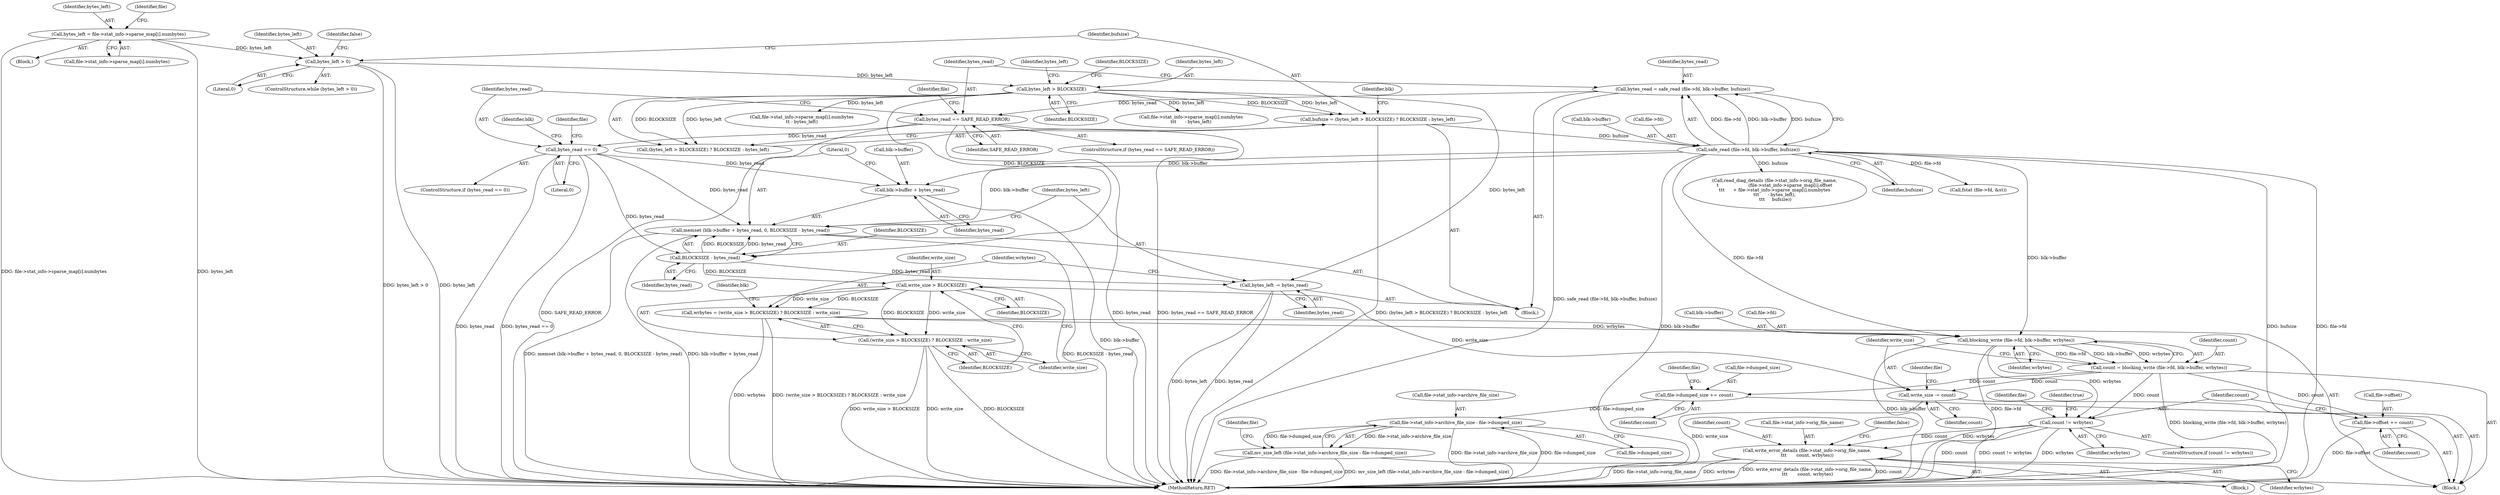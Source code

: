digraph "0_savannah_c15c42ccd1e2377945fd0414eca1a49294bff454@API" {
"1000151" [label="(Call,bytes_read = safe_read (file->fd, blk->buffer, bufsize))"];
"1000153" [label="(Call,safe_read (file->fd, blk->buffer, bufsize))"];
"1000139" [label="(Call,bufsize = (bytes_left > BLOCKSIZE) ? BLOCKSIZE : bytes_left)"];
"1000142" [label="(Call,bytes_left > BLOCKSIZE)"];
"1000134" [label="(Call,bytes_left > 0)"];
"1000107" [label="(Call,bytes_left = file->stat_info->sparse_map[i].numbytes)"];
"1000162" [label="(Call,bytes_read == SAFE_READ_ERROR)"];
"1000198" [label="(Call,bytes_read == 0)"];
"1000287" [label="(Call,memset (blk->buffer + bytes_read, 0, BLOCKSIZE - bytes_read))"];
"1000288" [label="(Call,blk->buffer + bytes_read)"];
"1000294" [label="(Call,BLOCKSIZE - bytes_read)"];
"1000297" [label="(Call,bytes_left -= bytes_read)"];
"1000306" [label="(Call,write_size > BLOCKSIZE)"];
"1000303" [label="(Call,wrbytes = (write_size > BLOCKSIZE) ? BLOCKSIZE : write_size)"];
"1000332" [label="(Call,blocking_write (file->fd, blk->buffer, wrbytes))"];
"1000330" [label="(Call,count = blocking_write (file->fd, blk->buffer, wrbytes))"];
"1000340" [label="(Call,write_size -= count)"];
"1000343" [label="(Call,file->dumped_size += count)"];
"1000349" [label="(Call,file->stat_info->archive_file_size - file->dumped_size)"];
"1000348" [label="(Call,mv_size_left (file->stat_info->archive_file_size - file->dumped_size))"];
"1000358" [label="(Call,file->offset += count)"];
"1000364" [label="(Call,count != wrbytes)"];
"1000368" [label="(Call,write_error_details (file->stat_info->orig_file_name,\n\t\t\t       count, wrbytes))"];
"1000305" [label="(Call,(write_size > BLOCKSIZE) ? BLOCKSIZE : write_size)"];
"1000342" [label="(Identifier,count)"];
"1000309" [label="(Identifier,BLOCKSIZE)"];
"1000375" [label="(Identifier,wrbytes)"];
"1000107" [label="(Call,bytes_left = file->stat_info->sparse_map[i].numbytes)"];
"1000290" [label="(Identifier,blk)"];
"1000299" [label="(Identifier,bytes_read)"];
"1000360" [label="(Identifier,file)"];
"1000340" [label="(Call,write_size -= count)"];
"1000109" [label="(Call,file->stat_info->sparse_map[i].numbytes)"];
"1000108" [label="(Identifier,bytes_left)"];
"1000382" [label="(Identifier,false)"];
"1000166" [label="(Call,read_diag_details (file->stat_info->orig_file_name,\n\t                     (file->stat_info->sparse_map[i].offset\n\t\t\t      + file->stat_info->sparse_map[i].numbytes\n\t\t\t      - bytes_left),\n \t\t\t     bufsize))"];
"1000292" [label="(Identifier,bytes_read)"];
"1000371" [label="(Identifier,file)"];
"1000362" [label="(Identifier,count)"];
"1000144" [label="(Identifier,BLOCKSIZE)"];
"1000347" [label="(Identifier,count)"];
"1000152" [label="(Identifier,bytes_read)"];
"1000293" [label="(Literal,0)"];
"1000300" [label="(Block,)"];
"1000358" [label="(Call,file->offset += count)"];
"1000288" [label="(Call,blk->buffer + bytes_read)"];
"1000305" [label="(Call,(write_size > BLOCKSIZE) ? BLOCKSIZE : write_size)"];
"1000330" [label="(Call,count = blocking_write (file->fd, blk->buffer, wrbytes))"];
"1000307" [label="(Identifier,write_size)"];
"1000200" [label="(Literal,0)"];
"1000134" [label="(Call,bytes_left > 0)"];
"1000359" [label="(Call,file->offset)"];
"1000310" [label="(Identifier,write_size)"];
"1000287" [label="(Call,memset (blk->buffer + bytes_read, 0, BLOCKSIZE - bytes_read))"];
"1000343" [label="(Call,file->dumped_size += count)"];
"1000336" [label="(Call,blk->buffer)"];
"1000146" [label="(Identifier,bytes_left)"];
"1000182" [label="(Call,file->stat_info->sparse_map[i].numbytes\n\t\t\t      - bytes_left)"];
"1000295" [label="(Identifier,BLOCKSIZE)"];
"1000349" [label="(Call,file->stat_info->archive_file_size - file->dumped_size)"];
"1000308" [label="(Identifier,BLOCKSIZE)"];
"1000121" [label="(Identifier,file)"];
"1000332" [label="(Call,blocking_write (file->fd, blk->buffer, wrbytes))"];
"1000209" [label="(Identifier,file)"];
"1000313" [label="(Identifier,blk)"];
"1000145" [label="(Identifier,BLOCKSIZE)"];
"1000169" [label="(Identifier,file)"];
"1000369" [label="(Call,file->stat_info->orig_file_name)"];
"1000348" [label="(Call,mv_size_left (file->stat_info->archive_file_size - file->dumped_size))"];
"1000142" [label="(Call,bytes_left > BLOCKSIZE)"];
"1000135" [label="(Identifier,bytes_left)"];
"1000248" [label="(Call,file->stat_info->sparse_map[i].numbytes\n\t\t - bytes_left)"];
"1000141" [label="(Call,(bytes_left > BLOCKSIZE) ? BLOCKSIZE : bytes_left)"];
"1000199" [label="(Identifier,bytes_read)"];
"1000366" [label="(Identifier,wrbytes)"];
"1000143" [label="(Identifier,bytes_left)"];
"1000350" [label="(Call,file->stat_info->archive_file_size)"];
"1000344" [label="(Call,file->dumped_size)"];
"1000355" [label="(Call,file->dumped_size)"];
"1000163" [label="(Identifier,bytes_read)"];
"1000379" [label="(Identifier,true)"];
"1000149" [label="(Identifier,blk)"];
"1000341" [label="(Identifier,write_size)"];
"1000367" [label="(Block,)"];
"1000339" [label="(Identifier,wrbytes)"];
"1000333" [label="(Call,file->fd)"];
"1000368" [label="(Call,write_error_details (file->stat_info->orig_file_name,\n\t\t\t       count, wrbytes))"];
"1000157" [label="(Call,blk->buffer)"];
"1000507" [label="(MethodReturn,RET)"];
"1000139" [label="(Call,bufsize = (bytes_left > BLOCKSIZE) ? BLOCKSIZE : bytes_left)"];
"1000297" [label="(Call,bytes_left -= bytes_read)"];
"1000294" [label="(Call,BLOCKSIZE - bytes_read)"];
"1000377" [label="(Identifier,false)"];
"1000153" [label="(Call,safe_read (file->fd, blk->buffer, bufsize))"];
"1000298" [label="(Identifier,bytes_left)"];
"1000304" [label="(Identifier,wrbytes)"];
"1000140" [label="(Identifier,bufsize)"];
"1000345" [label="(Identifier,file)"];
"1000306" [label="(Call,write_size > BLOCKSIZE)"];
"1000198" [label="(Call,bytes_read == 0)"];
"1000154" [label="(Call,file->fd)"];
"1000289" [label="(Call,blk->buffer)"];
"1000104" [label="(Block,)"];
"1000364" [label="(Call,count != wrbytes)"];
"1000161" [label="(ControlStructure,if (bytes_read == SAFE_READ_ERROR))"];
"1000162" [label="(Call,bytes_read == SAFE_READ_ERROR)"];
"1000352" [label="(Identifier,file)"];
"1000303" [label="(Call,wrbytes = (write_size > BLOCKSIZE) ? BLOCKSIZE : write_size)"];
"1000363" [label="(ControlStructure,if (count != wrbytes))"];
"1000197" [label="(ControlStructure,if (bytes_read == 0))"];
"1000365" [label="(Identifier,count)"];
"1000136" [label="(Literal,0)"];
"1000164" [label="(Identifier,SAFE_READ_ERROR)"];
"1000331" [label="(Identifier,count)"];
"1000137" [label="(Block,)"];
"1000296" [label="(Identifier,bytes_read)"];
"1000374" [label="(Identifier,count)"];
"1000133" [label="(ControlStructure,while (bytes_left > 0))"];
"1000160" [label="(Identifier,bufsize)"];
"1000151" [label="(Call,bytes_read = safe_read (file->fd, blk->buffer, bufsize))"];
"1000207" [label="(Call,fstat (file->fd, &st))"];
"1000151" -> "1000137"  [label="AST: "];
"1000151" -> "1000153"  [label="CFG: "];
"1000152" -> "1000151"  [label="AST: "];
"1000153" -> "1000151"  [label="AST: "];
"1000163" -> "1000151"  [label="CFG: "];
"1000151" -> "1000507"  [label="DDG: safe_read (file->fd, blk->buffer, bufsize)"];
"1000153" -> "1000151"  [label="DDG: file->fd"];
"1000153" -> "1000151"  [label="DDG: blk->buffer"];
"1000153" -> "1000151"  [label="DDG: bufsize"];
"1000151" -> "1000162"  [label="DDG: bytes_read"];
"1000153" -> "1000160"  [label="CFG: "];
"1000154" -> "1000153"  [label="AST: "];
"1000157" -> "1000153"  [label="AST: "];
"1000160" -> "1000153"  [label="AST: "];
"1000153" -> "1000507"  [label="DDG: blk->buffer"];
"1000153" -> "1000507"  [label="DDG: bufsize"];
"1000153" -> "1000507"  [label="DDG: file->fd"];
"1000139" -> "1000153"  [label="DDG: bufsize"];
"1000153" -> "1000166"  [label="DDG: bufsize"];
"1000153" -> "1000207"  [label="DDG: file->fd"];
"1000153" -> "1000287"  [label="DDG: blk->buffer"];
"1000153" -> "1000288"  [label="DDG: blk->buffer"];
"1000153" -> "1000332"  [label="DDG: file->fd"];
"1000153" -> "1000332"  [label="DDG: blk->buffer"];
"1000139" -> "1000137"  [label="AST: "];
"1000139" -> "1000141"  [label="CFG: "];
"1000140" -> "1000139"  [label="AST: "];
"1000141" -> "1000139"  [label="AST: "];
"1000149" -> "1000139"  [label="CFG: "];
"1000139" -> "1000507"  [label="DDG: (bytes_left > BLOCKSIZE) ? BLOCKSIZE : bytes_left"];
"1000142" -> "1000139"  [label="DDG: BLOCKSIZE"];
"1000142" -> "1000139"  [label="DDG: bytes_left"];
"1000142" -> "1000141"  [label="AST: "];
"1000142" -> "1000144"  [label="CFG: "];
"1000143" -> "1000142"  [label="AST: "];
"1000144" -> "1000142"  [label="AST: "];
"1000145" -> "1000142"  [label="CFG: "];
"1000146" -> "1000142"  [label="CFG: "];
"1000134" -> "1000142"  [label="DDG: bytes_left"];
"1000142" -> "1000141"  [label="DDG: BLOCKSIZE"];
"1000142" -> "1000141"  [label="DDG: bytes_left"];
"1000142" -> "1000182"  [label="DDG: bytes_left"];
"1000142" -> "1000248"  [label="DDG: bytes_left"];
"1000142" -> "1000294"  [label="DDG: BLOCKSIZE"];
"1000142" -> "1000297"  [label="DDG: bytes_left"];
"1000134" -> "1000133"  [label="AST: "];
"1000134" -> "1000136"  [label="CFG: "];
"1000135" -> "1000134"  [label="AST: "];
"1000136" -> "1000134"  [label="AST: "];
"1000140" -> "1000134"  [label="CFG: "];
"1000382" -> "1000134"  [label="CFG: "];
"1000134" -> "1000507"  [label="DDG: bytes_left > 0"];
"1000134" -> "1000507"  [label="DDG: bytes_left"];
"1000107" -> "1000134"  [label="DDG: bytes_left"];
"1000107" -> "1000104"  [label="AST: "];
"1000107" -> "1000109"  [label="CFG: "];
"1000108" -> "1000107"  [label="AST: "];
"1000109" -> "1000107"  [label="AST: "];
"1000121" -> "1000107"  [label="CFG: "];
"1000107" -> "1000507"  [label="DDG: bytes_left"];
"1000107" -> "1000507"  [label="DDG: file->stat_info->sparse_map[i].numbytes"];
"1000162" -> "1000161"  [label="AST: "];
"1000162" -> "1000164"  [label="CFG: "];
"1000163" -> "1000162"  [label="AST: "];
"1000164" -> "1000162"  [label="AST: "];
"1000169" -> "1000162"  [label="CFG: "];
"1000199" -> "1000162"  [label="CFG: "];
"1000162" -> "1000507"  [label="DDG: SAFE_READ_ERROR"];
"1000162" -> "1000507"  [label="DDG: bytes_read"];
"1000162" -> "1000507"  [label="DDG: bytes_read == SAFE_READ_ERROR"];
"1000162" -> "1000198"  [label="DDG: bytes_read"];
"1000198" -> "1000197"  [label="AST: "];
"1000198" -> "1000200"  [label="CFG: "];
"1000199" -> "1000198"  [label="AST: "];
"1000200" -> "1000198"  [label="AST: "];
"1000209" -> "1000198"  [label="CFG: "];
"1000290" -> "1000198"  [label="CFG: "];
"1000198" -> "1000507"  [label="DDG: bytes_read"];
"1000198" -> "1000507"  [label="DDG: bytes_read == 0"];
"1000198" -> "1000287"  [label="DDG: bytes_read"];
"1000198" -> "1000288"  [label="DDG: bytes_read"];
"1000198" -> "1000294"  [label="DDG: bytes_read"];
"1000287" -> "1000137"  [label="AST: "];
"1000287" -> "1000294"  [label="CFG: "];
"1000288" -> "1000287"  [label="AST: "];
"1000293" -> "1000287"  [label="AST: "];
"1000294" -> "1000287"  [label="AST: "];
"1000298" -> "1000287"  [label="CFG: "];
"1000287" -> "1000507"  [label="DDG: BLOCKSIZE - bytes_read"];
"1000287" -> "1000507"  [label="DDG: memset (blk->buffer + bytes_read, 0, BLOCKSIZE - bytes_read)"];
"1000287" -> "1000507"  [label="DDG: blk->buffer + bytes_read"];
"1000294" -> "1000287"  [label="DDG: BLOCKSIZE"];
"1000294" -> "1000287"  [label="DDG: bytes_read"];
"1000288" -> "1000292"  [label="CFG: "];
"1000289" -> "1000288"  [label="AST: "];
"1000292" -> "1000288"  [label="AST: "];
"1000293" -> "1000288"  [label="CFG: "];
"1000288" -> "1000507"  [label="DDG: blk->buffer"];
"1000294" -> "1000296"  [label="CFG: "];
"1000295" -> "1000294"  [label="AST: "];
"1000296" -> "1000294"  [label="AST: "];
"1000294" -> "1000297"  [label="DDG: bytes_read"];
"1000294" -> "1000306"  [label="DDG: BLOCKSIZE"];
"1000297" -> "1000137"  [label="AST: "];
"1000297" -> "1000299"  [label="CFG: "];
"1000298" -> "1000297"  [label="AST: "];
"1000299" -> "1000297"  [label="AST: "];
"1000304" -> "1000297"  [label="CFG: "];
"1000297" -> "1000507"  [label="DDG: bytes_left"];
"1000297" -> "1000507"  [label="DDG: bytes_read"];
"1000306" -> "1000305"  [label="AST: "];
"1000306" -> "1000308"  [label="CFG: "];
"1000307" -> "1000306"  [label="AST: "];
"1000308" -> "1000306"  [label="AST: "];
"1000309" -> "1000306"  [label="CFG: "];
"1000310" -> "1000306"  [label="CFG: "];
"1000306" -> "1000303"  [label="DDG: BLOCKSIZE"];
"1000306" -> "1000303"  [label="DDG: write_size"];
"1000306" -> "1000305"  [label="DDG: BLOCKSIZE"];
"1000306" -> "1000305"  [label="DDG: write_size"];
"1000306" -> "1000340"  [label="DDG: write_size"];
"1000303" -> "1000300"  [label="AST: "];
"1000303" -> "1000305"  [label="CFG: "];
"1000304" -> "1000303"  [label="AST: "];
"1000305" -> "1000303"  [label="AST: "];
"1000313" -> "1000303"  [label="CFG: "];
"1000303" -> "1000507"  [label="DDG: wrbytes"];
"1000303" -> "1000507"  [label="DDG: (write_size > BLOCKSIZE) ? BLOCKSIZE : write_size"];
"1000303" -> "1000332"  [label="DDG: wrbytes"];
"1000332" -> "1000330"  [label="AST: "];
"1000332" -> "1000339"  [label="CFG: "];
"1000333" -> "1000332"  [label="AST: "];
"1000336" -> "1000332"  [label="AST: "];
"1000339" -> "1000332"  [label="AST: "];
"1000330" -> "1000332"  [label="CFG: "];
"1000332" -> "1000507"  [label="DDG: blk->buffer"];
"1000332" -> "1000507"  [label="DDG: file->fd"];
"1000332" -> "1000330"  [label="DDG: file->fd"];
"1000332" -> "1000330"  [label="DDG: blk->buffer"];
"1000332" -> "1000330"  [label="DDG: wrbytes"];
"1000332" -> "1000364"  [label="DDG: wrbytes"];
"1000330" -> "1000300"  [label="AST: "];
"1000331" -> "1000330"  [label="AST: "];
"1000341" -> "1000330"  [label="CFG: "];
"1000330" -> "1000507"  [label="DDG: blocking_write (file->fd, blk->buffer, wrbytes)"];
"1000330" -> "1000340"  [label="DDG: count"];
"1000330" -> "1000343"  [label="DDG: count"];
"1000330" -> "1000358"  [label="DDG: count"];
"1000330" -> "1000364"  [label="DDG: count"];
"1000340" -> "1000300"  [label="AST: "];
"1000340" -> "1000342"  [label="CFG: "];
"1000341" -> "1000340"  [label="AST: "];
"1000342" -> "1000340"  [label="AST: "];
"1000345" -> "1000340"  [label="CFG: "];
"1000340" -> "1000507"  [label="DDG: write_size"];
"1000343" -> "1000300"  [label="AST: "];
"1000343" -> "1000347"  [label="CFG: "];
"1000344" -> "1000343"  [label="AST: "];
"1000347" -> "1000343"  [label="AST: "];
"1000352" -> "1000343"  [label="CFG: "];
"1000343" -> "1000349"  [label="DDG: file->dumped_size"];
"1000349" -> "1000348"  [label="AST: "];
"1000349" -> "1000355"  [label="CFG: "];
"1000350" -> "1000349"  [label="AST: "];
"1000355" -> "1000349"  [label="AST: "];
"1000348" -> "1000349"  [label="CFG: "];
"1000349" -> "1000507"  [label="DDG: file->stat_info->archive_file_size"];
"1000349" -> "1000507"  [label="DDG: file->dumped_size"];
"1000349" -> "1000348"  [label="DDG: file->stat_info->archive_file_size"];
"1000349" -> "1000348"  [label="DDG: file->dumped_size"];
"1000348" -> "1000300"  [label="AST: "];
"1000360" -> "1000348"  [label="CFG: "];
"1000348" -> "1000507"  [label="DDG: file->stat_info->archive_file_size - file->dumped_size"];
"1000348" -> "1000507"  [label="DDG: mv_size_left (file->stat_info->archive_file_size - file->dumped_size)"];
"1000358" -> "1000300"  [label="AST: "];
"1000358" -> "1000362"  [label="CFG: "];
"1000359" -> "1000358"  [label="AST: "];
"1000362" -> "1000358"  [label="AST: "];
"1000365" -> "1000358"  [label="CFG: "];
"1000358" -> "1000507"  [label="DDG: file->offset"];
"1000364" -> "1000363"  [label="AST: "];
"1000364" -> "1000366"  [label="CFG: "];
"1000365" -> "1000364"  [label="AST: "];
"1000366" -> "1000364"  [label="AST: "];
"1000371" -> "1000364"  [label="CFG: "];
"1000379" -> "1000364"  [label="CFG: "];
"1000364" -> "1000507"  [label="DDG: count"];
"1000364" -> "1000507"  [label="DDG: count != wrbytes"];
"1000364" -> "1000507"  [label="DDG: wrbytes"];
"1000364" -> "1000368"  [label="DDG: count"];
"1000364" -> "1000368"  [label="DDG: wrbytes"];
"1000368" -> "1000367"  [label="AST: "];
"1000368" -> "1000375"  [label="CFG: "];
"1000369" -> "1000368"  [label="AST: "];
"1000374" -> "1000368"  [label="AST: "];
"1000375" -> "1000368"  [label="AST: "];
"1000377" -> "1000368"  [label="CFG: "];
"1000368" -> "1000507"  [label="DDG: file->stat_info->orig_file_name"];
"1000368" -> "1000507"  [label="DDG: wrbytes"];
"1000368" -> "1000507"  [label="DDG: write_error_details (file->stat_info->orig_file_name,\n\t\t\t       count, wrbytes)"];
"1000368" -> "1000507"  [label="DDG: count"];
"1000305" -> "1000309"  [label="CFG: "];
"1000305" -> "1000310"  [label="CFG: "];
"1000309" -> "1000305"  [label="AST: "];
"1000310" -> "1000305"  [label="AST: "];
"1000305" -> "1000507"  [label="DDG: write_size"];
"1000305" -> "1000507"  [label="DDG: BLOCKSIZE"];
"1000305" -> "1000507"  [label="DDG: write_size > BLOCKSIZE"];
}
